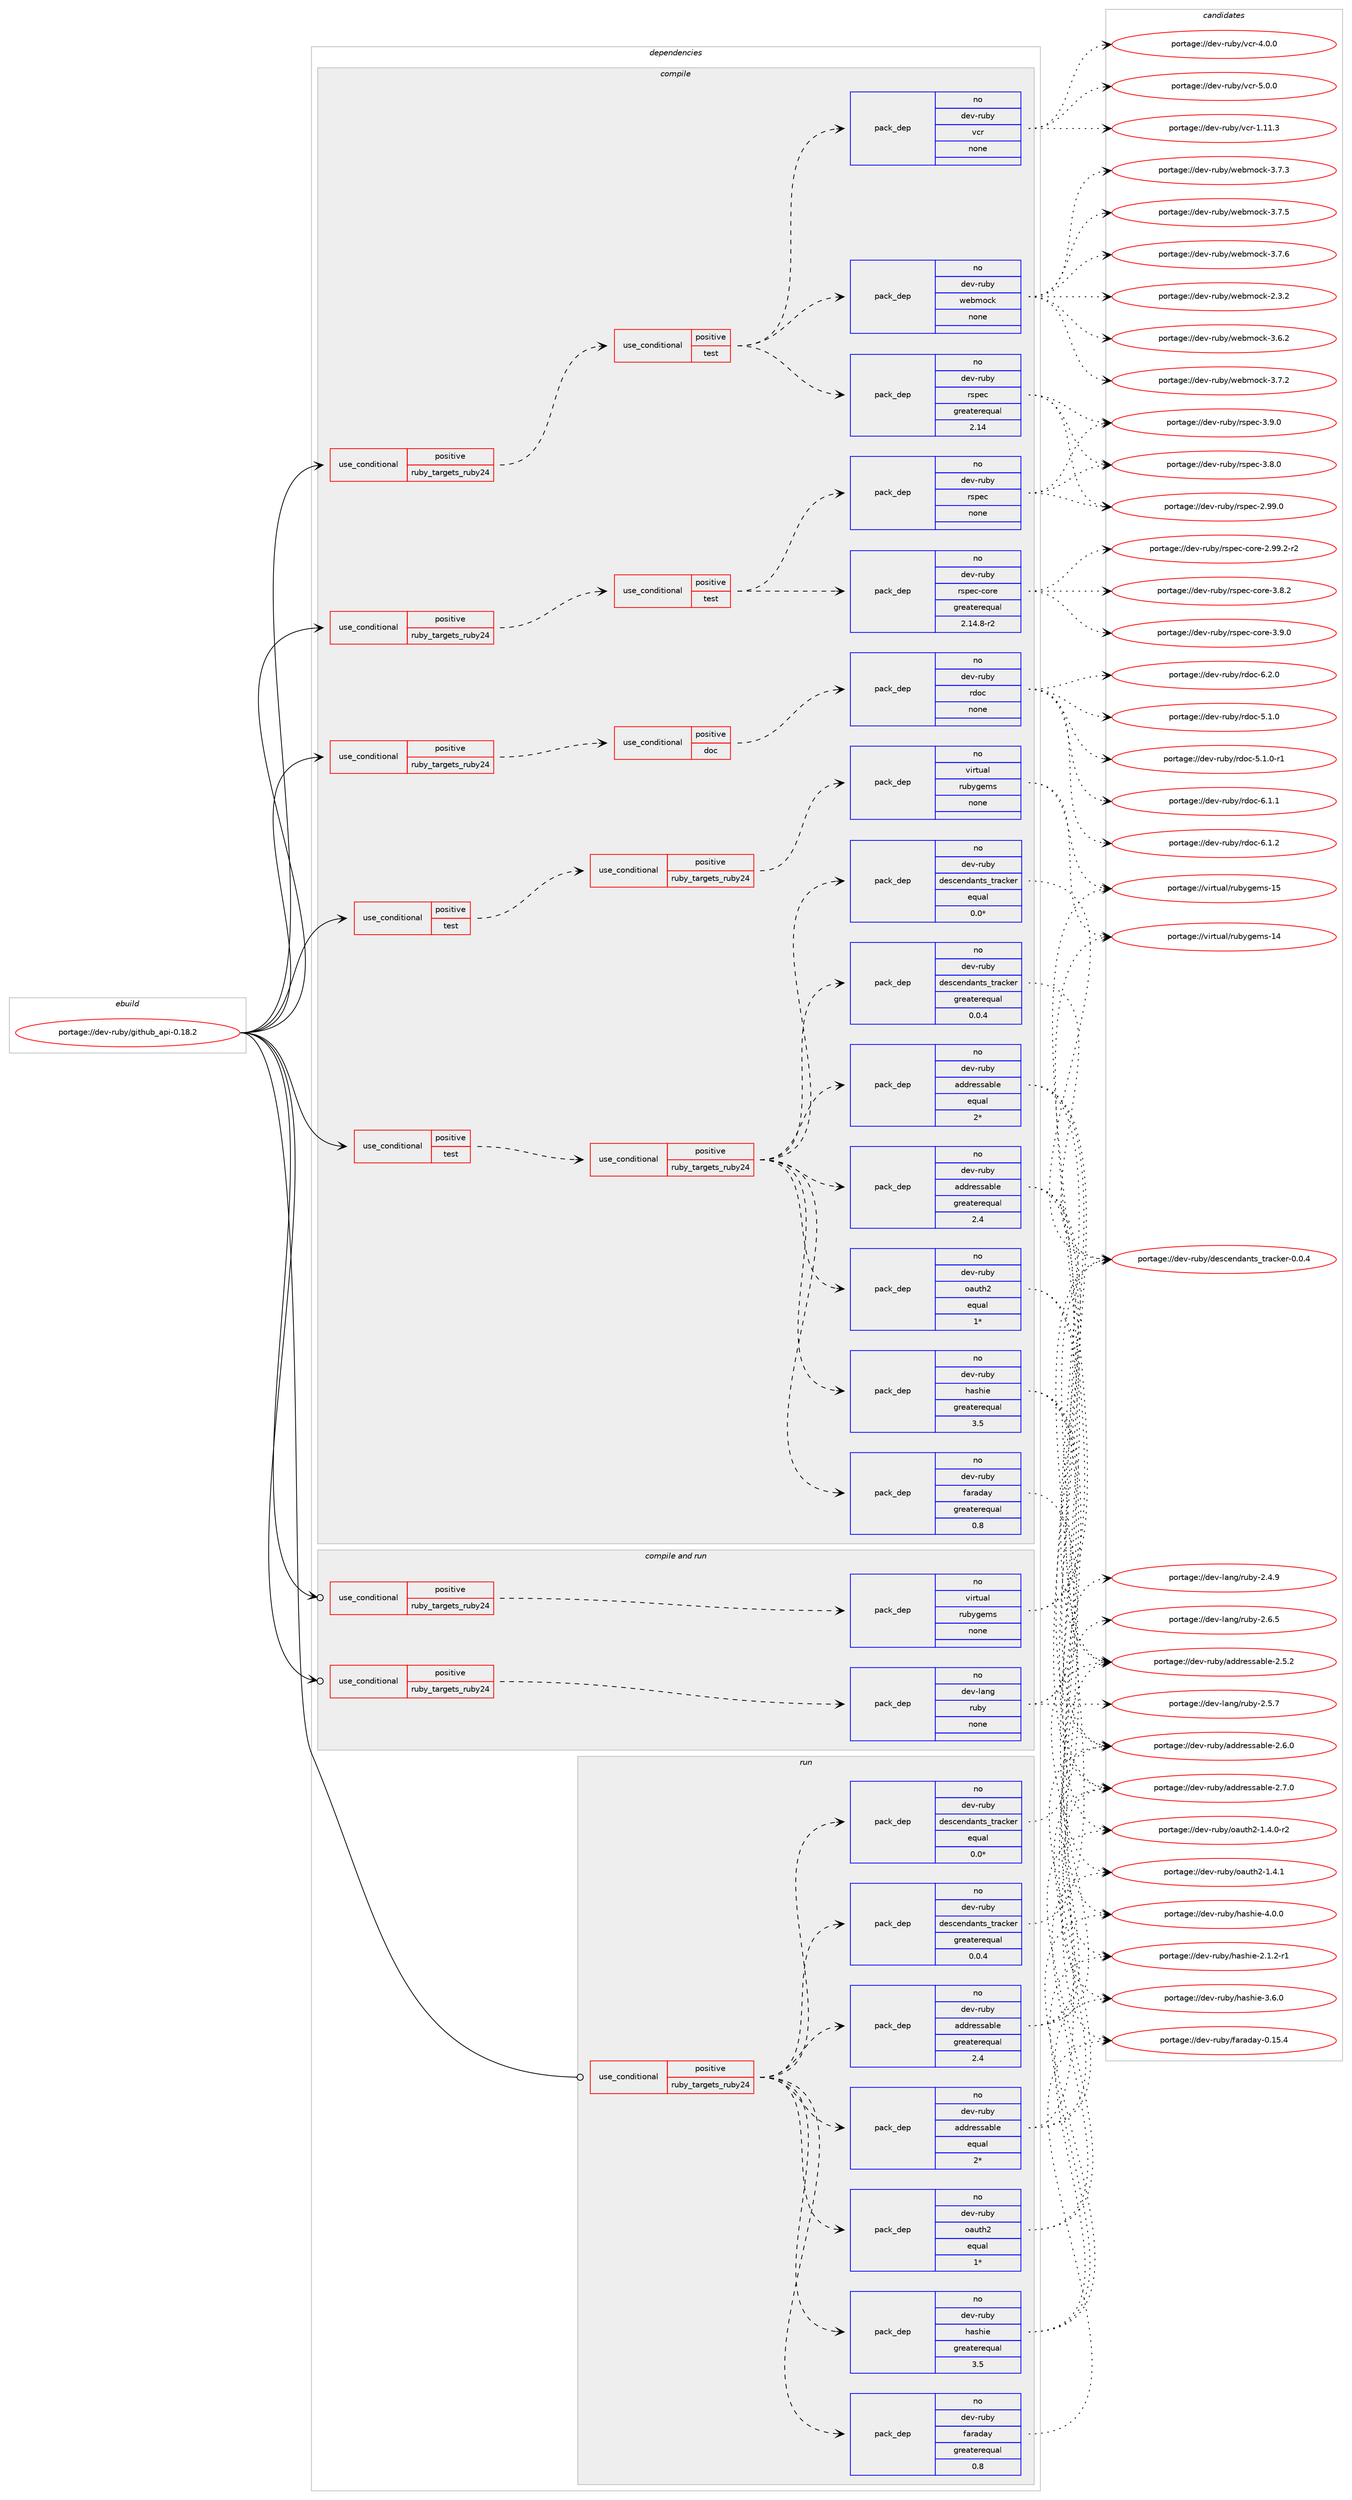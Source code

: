 digraph prolog {

# *************
# Graph options
# *************

newrank=true;
concentrate=true;
compound=true;
graph [rankdir=LR,fontname=Helvetica,fontsize=10,ranksep=1.5];#, ranksep=2.5, nodesep=0.2];
edge  [arrowhead=vee];
node  [fontname=Helvetica,fontsize=10];

# **********
# The ebuild
# **********

subgraph cluster_leftcol {
color=gray;
rank=same;
label=<<i>ebuild</i>>;
id [label="portage://dev-ruby/github_api-0.18.2", color=red, width=4, href="../dev-ruby/github_api-0.18.2.svg"];
}

# ****************
# The dependencies
# ****************

subgraph cluster_midcol {
color=gray;
label=<<i>dependencies</i>>;
subgraph cluster_compile {
fillcolor="#eeeeee";
style=filled;
label=<<i>compile</i>>;
subgraph cond52751 {
dependency222218 [label=<<TABLE BORDER="0" CELLBORDER="1" CELLSPACING="0" CELLPADDING="4"><TR><TD ROWSPAN="3" CELLPADDING="10">use_conditional</TD></TR><TR><TD>positive</TD></TR><TR><TD>ruby_targets_ruby24</TD></TR></TABLE>>, shape=none, color=red];
subgraph cond52752 {
dependency222219 [label=<<TABLE BORDER="0" CELLBORDER="1" CELLSPACING="0" CELLPADDING="4"><TR><TD ROWSPAN="3" CELLPADDING="10">use_conditional</TD></TR><TR><TD>positive</TD></TR><TR><TD>doc</TD></TR></TABLE>>, shape=none, color=red];
subgraph pack165985 {
dependency222220 [label=<<TABLE BORDER="0" CELLBORDER="1" CELLSPACING="0" CELLPADDING="4" WIDTH="220"><TR><TD ROWSPAN="6" CELLPADDING="30">pack_dep</TD></TR><TR><TD WIDTH="110">no</TD></TR><TR><TD>dev-ruby</TD></TR><TR><TD>rdoc</TD></TR><TR><TD>none</TD></TR><TR><TD></TD></TR></TABLE>>, shape=none, color=blue];
}
dependency222219:e -> dependency222220:w [weight=20,style="dashed",arrowhead="vee"];
}
dependency222218:e -> dependency222219:w [weight=20,style="dashed",arrowhead="vee"];
}
id:e -> dependency222218:w [weight=20,style="solid",arrowhead="vee"];
subgraph cond52753 {
dependency222221 [label=<<TABLE BORDER="0" CELLBORDER="1" CELLSPACING="0" CELLPADDING="4"><TR><TD ROWSPAN="3" CELLPADDING="10">use_conditional</TD></TR><TR><TD>positive</TD></TR><TR><TD>ruby_targets_ruby24</TD></TR></TABLE>>, shape=none, color=red];
subgraph cond52754 {
dependency222222 [label=<<TABLE BORDER="0" CELLBORDER="1" CELLSPACING="0" CELLPADDING="4"><TR><TD ROWSPAN="3" CELLPADDING="10">use_conditional</TD></TR><TR><TD>positive</TD></TR><TR><TD>test</TD></TR></TABLE>>, shape=none, color=red];
subgraph pack165986 {
dependency222223 [label=<<TABLE BORDER="0" CELLBORDER="1" CELLSPACING="0" CELLPADDING="4" WIDTH="220"><TR><TD ROWSPAN="6" CELLPADDING="30">pack_dep</TD></TR><TR><TD WIDTH="110">no</TD></TR><TR><TD>dev-ruby</TD></TR><TR><TD>rspec</TD></TR><TR><TD>greaterequal</TD></TR><TR><TD>2.14</TD></TR></TABLE>>, shape=none, color=blue];
}
dependency222222:e -> dependency222223:w [weight=20,style="dashed",arrowhead="vee"];
subgraph pack165987 {
dependency222224 [label=<<TABLE BORDER="0" CELLBORDER="1" CELLSPACING="0" CELLPADDING="4" WIDTH="220"><TR><TD ROWSPAN="6" CELLPADDING="30">pack_dep</TD></TR><TR><TD WIDTH="110">no</TD></TR><TR><TD>dev-ruby</TD></TR><TR><TD>webmock</TD></TR><TR><TD>none</TD></TR><TR><TD></TD></TR></TABLE>>, shape=none, color=blue];
}
dependency222222:e -> dependency222224:w [weight=20,style="dashed",arrowhead="vee"];
subgraph pack165988 {
dependency222225 [label=<<TABLE BORDER="0" CELLBORDER="1" CELLSPACING="0" CELLPADDING="4" WIDTH="220"><TR><TD ROWSPAN="6" CELLPADDING="30">pack_dep</TD></TR><TR><TD WIDTH="110">no</TD></TR><TR><TD>dev-ruby</TD></TR><TR><TD>vcr</TD></TR><TR><TD>none</TD></TR><TR><TD></TD></TR></TABLE>>, shape=none, color=blue];
}
dependency222222:e -> dependency222225:w [weight=20,style="dashed",arrowhead="vee"];
}
dependency222221:e -> dependency222222:w [weight=20,style="dashed",arrowhead="vee"];
}
id:e -> dependency222221:w [weight=20,style="solid",arrowhead="vee"];
subgraph cond52755 {
dependency222226 [label=<<TABLE BORDER="0" CELLBORDER="1" CELLSPACING="0" CELLPADDING="4"><TR><TD ROWSPAN="3" CELLPADDING="10">use_conditional</TD></TR><TR><TD>positive</TD></TR><TR><TD>ruby_targets_ruby24</TD></TR></TABLE>>, shape=none, color=red];
subgraph cond52756 {
dependency222227 [label=<<TABLE BORDER="0" CELLBORDER="1" CELLSPACING="0" CELLPADDING="4"><TR><TD ROWSPAN="3" CELLPADDING="10">use_conditional</TD></TR><TR><TD>positive</TD></TR><TR><TD>test</TD></TR></TABLE>>, shape=none, color=red];
subgraph pack165989 {
dependency222228 [label=<<TABLE BORDER="0" CELLBORDER="1" CELLSPACING="0" CELLPADDING="4" WIDTH="220"><TR><TD ROWSPAN="6" CELLPADDING="30">pack_dep</TD></TR><TR><TD WIDTH="110">no</TD></TR><TR><TD>dev-ruby</TD></TR><TR><TD>rspec</TD></TR><TR><TD>none</TD></TR><TR><TD></TD></TR></TABLE>>, shape=none, color=blue];
}
dependency222227:e -> dependency222228:w [weight=20,style="dashed",arrowhead="vee"];
subgraph pack165990 {
dependency222229 [label=<<TABLE BORDER="0" CELLBORDER="1" CELLSPACING="0" CELLPADDING="4" WIDTH="220"><TR><TD ROWSPAN="6" CELLPADDING="30">pack_dep</TD></TR><TR><TD WIDTH="110">no</TD></TR><TR><TD>dev-ruby</TD></TR><TR><TD>rspec-core</TD></TR><TR><TD>greaterequal</TD></TR><TR><TD>2.14.8-r2</TD></TR></TABLE>>, shape=none, color=blue];
}
dependency222227:e -> dependency222229:w [weight=20,style="dashed",arrowhead="vee"];
}
dependency222226:e -> dependency222227:w [weight=20,style="dashed",arrowhead="vee"];
}
id:e -> dependency222226:w [weight=20,style="solid",arrowhead="vee"];
subgraph cond52757 {
dependency222230 [label=<<TABLE BORDER="0" CELLBORDER="1" CELLSPACING="0" CELLPADDING="4"><TR><TD ROWSPAN="3" CELLPADDING="10">use_conditional</TD></TR><TR><TD>positive</TD></TR><TR><TD>test</TD></TR></TABLE>>, shape=none, color=red];
subgraph cond52758 {
dependency222231 [label=<<TABLE BORDER="0" CELLBORDER="1" CELLSPACING="0" CELLPADDING="4"><TR><TD ROWSPAN="3" CELLPADDING="10">use_conditional</TD></TR><TR><TD>positive</TD></TR><TR><TD>ruby_targets_ruby24</TD></TR></TABLE>>, shape=none, color=red];
subgraph pack165991 {
dependency222232 [label=<<TABLE BORDER="0" CELLBORDER="1" CELLSPACING="0" CELLPADDING="4" WIDTH="220"><TR><TD ROWSPAN="6" CELLPADDING="30">pack_dep</TD></TR><TR><TD WIDTH="110">no</TD></TR><TR><TD>dev-ruby</TD></TR><TR><TD>addressable</TD></TR><TR><TD>greaterequal</TD></TR><TR><TD>2.4</TD></TR></TABLE>>, shape=none, color=blue];
}
dependency222231:e -> dependency222232:w [weight=20,style="dashed",arrowhead="vee"];
subgraph pack165992 {
dependency222233 [label=<<TABLE BORDER="0" CELLBORDER="1" CELLSPACING="0" CELLPADDING="4" WIDTH="220"><TR><TD ROWSPAN="6" CELLPADDING="30">pack_dep</TD></TR><TR><TD WIDTH="110">no</TD></TR><TR><TD>dev-ruby</TD></TR><TR><TD>addressable</TD></TR><TR><TD>equal</TD></TR><TR><TD>2*</TD></TR></TABLE>>, shape=none, color=blue];
}
dependency222231:e -> dependency222233:w [weight=20,style="dashed",arrowhead="vee"];
subgraph pack165993 {
dependency222234 [label=<<TABLE BORDER="0" CELLBORDER="1" CELLSPACING="0" CELLPADDING="4" WIDTH="220"><TR><TD ROWSPAN="6" CELLPADDING="30">pack_dep</TD></TR><TR><TD WIDTH="110">no</TD></TR><TR><TD>dev-ruby</TD></TR><TR><TD>descendants_tracker</TD></TR><TR><TD>greaterequal</TD></TR><TR><TD>0.0.4</TD></TR></TABLE>>, shape=none, color=blue];
}
dependency222231:e -> dependency222234:w [weight=20,style="dashed",arrowhead="vee"];
subgraph pack165994 {
dependency222235 [label=<<TABLE BORDER="0" CELLBORDER="1" CELLSPACING="0" CELLPADDING="4" WIDTH="220"><TR><TD ROWSPAN="6" CELLPADDING="30">pack_dep</TD></TR><TR><TD WIDTH="110">no</TD></TR><TR><TD>dev-ruby</TD></TR><TR><TD>descendants_tracker</TD></TR><TR><TD>equal</TD></TR><TR><TD>0.0*</TD></TR></TABLE>>, shape=none, color=blue];
}
dependency222231:e -> dependency222235:w [weight=20,style="dashed",arrowhead="vee"];
subgraph pack165995 {
dependency222236 [label=<<TABLE BORDER="0" CELLBORDER="1" CELLSPACING="0" CELLPADDING="4" WIDTH="220"><TR><TD ROWSPAN="6" CELLPADDING="30">pack_dep</TD></TR><TR><TD WIDTH="110">no</TD></TR><TR><TD>dev-ruby</TD></TR><TR><TD>faraday</TD></TR><TR><TD>greaterequal</TD></TR><TR><TD>0.8</TD></TR></TABLE>>, shape=none, color=blue];
}
dependency222231:e -> dependency222236:w [weight=20,style="dashed",arrowhead="vee"];
subgraph pack165996 {
dependency222237 [label=<<TABLE BORDER="0" CELLBORDER="1" CELLSPACING="0" CELLPADDING="4" WIDTH="220"><TR><TD ROWSPAN="6" CELLPADDING="30">pack_dep</TD></TR><TR><TD WIDTH="110">no</TD></TR><TR><TD>dev-ruby</TD></TR><TR><TD>hashie</TD></TR><TR><TD>greaterequal</TD></TR><TR><TD>3.5</TD></TR></TABLE>>, shape=none, color=blue];
}
dependency222231:e -> dependency222237:w [weight=20,style="dashed",arrowhead="vee"];
subgraph pack165997 {
dependency222238 [label=<<TABLE BORDER="0" CELLBORDER="1" CELLSPACING="0" CELLPADDING="4" WIDTH="220"><TR><TD ROWSPAN="6" CELLPADDING="30">pack_dep</TD></TR><TR><TD WIDTH="110">no</TD></TR><TR><TD>dev-ruby</TD></TR><TR><TD>oauth2</TD></TR><TR><TD>equal</TD></TR><TR><TD>1*</TD></TR></TABLE>>, shape=none, color=blue];
}
dependency222231:e -> dependency222238:w [weight=20,style="dashed",arrowhead="vee"];
}
dependency222230:e -> dependency222231:w [weight=20,style="dashed",arrowhead="vee"];
}
id:e -> dependency222230:w [weight=20,style="solid",arrowhead="vee"];
subgraph cond52759 {
dependency222239 [label=<<TABLE BORDER="0" CELLBORDER="1" CELLSPACING="0" CELLPADDING="4"><TR><TD ROWSPAN="3" CELLPADDING="10">use_conditional</TD></TR><TR><TD>positive</TD></TR><TR><TD>test</TD></TR></TABLE>>, shape=none, color=red];
subgraph cond52760 {
dependency222240 [label=<<TABLE BORDER="0" CELLBORDER="1" CELLSPACING="0" CELLPADDING="4"><TR><TD ROWSPAN="3" CELLPADDING="10">use_conditional</TD></TR><TR><TD>positive</TD></TR><TR><TD>ruby_targets_ruby24</TD></TR></TABLE>>, shape=none, color=red];
subgraph pack165998 {
dependency222241 [label=<<TABLE BORDER="0" CELLBORDER="1" CELLSPACING="0" CELLPADDING="4" WIDTH="220"><TR><TD ROWSPAN="6" CELLPADDING="30">pack_dep</TD></TR><TR><TD WIDTH="110">no</TD></TR><TR><TD>virtual</TD></TR><TR><TD>rubygems</TD></TR><TR><TD>none</TD></TR><TR><TD></TD></TR></TABLE>>, shape=none, color=blue];
}
dependency222240:e -> dependency222241:w [weight=20,style="dashed",arrowhead="vee"];
}
dependency222239:e -> dependency222240:w [weight=20,style="dashed",arrowhead="vee"];
}
id:e -> dependency222239:w [weight=20,style="solid",arrowhead="vee"];
}
subgraph cluster_compileandrun {
fillcolor="#eeeeee";
style=filled;
label=<<i>compile and run</i>>;
subgraph cond52761 {
dependency222242 [label=<<TABLE BORDER="0" CELLBORDER="1" CELLSPACING="0" CELLPADDING="4"><TR><TD ROWSPAN="3" CELLPADDING="10">use_conditional</TD></TR><TR><TD>positive</TD></TR><TR><TD>ruby_targets_ruby24</TD></TR></TABLE>>, shape=none, color=red];
subgraph pack165999 {
dependency222243 [label=<<TABLE BORDER="0" CELLBORDER="1" CELLSPACING="0" CELLPADDING="4" WIDTH="220"><TR><TD ROWSPAN="6" CELLPADDING="30">pack_dep</TD></TR><TR><TD WIDTH="110">no</TD></TR><TR><TD>dev-lang</TD></TR><TR><TD>ruby</TD></TR><TR><TD>none</TD></TR><TR><TD></TD></TR></TABLE>>, shape=none, color=blue];
}
dependency222242:e -> dependency222243:w [weight=20,style="dashed",arrowhead="vee"];
}
id:e -> dependency222242:w [weight=20,style="solid",arrowhead="odotvee"];
subgraph cond52762 {
dependency222244 [label=<<TABLE BORDER="0" CELLBORDER="1" CELLSPACING="0" CELLPADDING="4"><TR><TD ROWSPAN="3" CELLPADDING="10">use_conditional</TD></TR><TR><TD>positive</TD></TR><TR><TD>ruby_targets_ruby24</TD></TR></TABLE>>, shape=none, color=red];
subgraph pack166000 {
dependency222245 [label=<<TABLE BORDER="0" CELLBORDER="1" CELLSPACING="0" CELLPADDING="4" WIDTH="220"><TR><TD ROWSPAN="6" CELLPADDING="30">pack_dep</TD></TR><TR><TD WIDTH="110">no</TD></TR><TR><TD>virtual</TD></TR><TR><TD>rubygems</TD></TR><TR><TD>none</TD></TR><TR><TD></TD></TR></TABLE>>, shape=none, color=blue];
}
dependency222244:e -> dependency222245:w [weight=20,style="dashed",arrowhead="vee"];
}
id:e -> dependency222244:w [weight=20,style="solid",arrowhead="odotvee"];
}
subgraph cluster_run {
fillcolor="#eeeeee";
style=filled;
label=<<i>run</i>>;
subgraph cond52763 {
dependency222246 [label=<<TABLE BORDER="0" CELLBORDER="1" CELLSPACING="0" CELLPADDING="4"><TR><TD ROWSPAN="3" CELLPADDING="10">use_conditional</TD></TR><TR><TD>positive</TD></TR><TR><TD>ruby_targets_ruby24</TD></TR></TABLE>>, shape=none, color=red];
subgraph pack166001 {
dependency222247 [label=<<TABLE BORDER="0" CELLBORDER="1" CELLSPACING="0" CELLPADDING="4" WIDTH="220"><TR><TD ROWSPAN="6" CELLPADDING="30">pack_dep</TD></TR><TR><TD WIDTH="110">no</TD></TR><TR><TD>dev-ruby</TD></TR><TR><TD>addressable</TD></TR><TR><TD>greaterequal</TD></TR><TR><TD>2.4</TD></TR></TABLE>>, shape=none, color=blue];
}
dependency222246:e -> dependency222247:w [weight=20,style="dashed",arrowhead="vee"];
subgraph pack166002 {
dependency222248 [label=<<TABLE BORDER="0" CELLBORDER="1" CELLSPACING="0" CELLPADDING="4" WIDTH="220"><TR><TD ROWSPAN="6" CELLPADDING="30">pack_dep</TD></TR><TR><TD WIDTH="110">no</TD></TR><TR><TD>dev-ruby</TD></TR><TR><TD>addressable</TD></TR><TR><TD>equal</TD></TR><TR><TD>2*</TD></TR></TABLE>>, shape=none, color=blue];
}
dependency222246:e -> dependency222248:w [weight=20,style="dashed",arrowhead="vee"];
subgraph pack166003 {
dependency222249 [label=<<TABLE BORDER="0" CELLBORDER="1" CELLSPACING="0" CELLPADDING="4" WIDTH="220"><TR><TD ROWSPAN="6" CELLPADDING="30">pack_dep</TD></TR><TR><TD WIDTH="110">no</TD></TR><TR><TD>dev-ruby</TD></TR><TR><TD>descendants_tracker</TD></TR><TR><TD>greaterequal</TD></TR><TR><TD>0.0.4</TD></TR></TABLE>>, shape=none, color=blue];
}
dependency222246:e -> dependency222249:w [weight=20,style="dashed",arrowhead="vee"];
subgraph pack166004 {
dependency222250 [label=<<TABLE BORDER="0" CELLBORDER="1" CELLSPACING="0" CELLPADDING="4" WIDTH="220"><TR><TD ROWSPAN="6" CELLPADDING="30">pack_dep</TD></TR><TR><TD WIDTH="110">no</TD></TR><TR><TD>dev-ruby</TD></TR><TR><TD>descendants_tracker</TD></TR><TR><TD>equal</TD></TR><TR><TD>0.0*</TD></TR></TABLE>>, shape=none, color=blue];
}
dependency222246:e -> dependency222250:w [weight=20,style="dashed",arrowhead="vee"];
subgraph pack166005 {
dependency222251 [label=<<TABLE BORDER="0" CELLBORDER="1" CELLSPACING="0" CELLPADDING="4" WIDTH="220"><TR><TD ROWSPAN="6" CELLPADDING="30">pack_dep</TD></TR><TR><TD WIDTH="110">no</TD></TR><TR><TD>dev-ruby</TD></TR><TR><TD>faraday</TD></TR><TR><TD>greaterequal</TD></TR><TR><TD>0.8</TD></TR></TABLE>>, shape=none, color=blue];
}
dependency222246:e -> dependency222251:w [weight=20,style="dashed",arrowhead="vee"];
subgraph pack166006 {
dependency222252 [label=<<TABLE BORDER="0" CELLBORDER="1" CELLSPACING="0" CELLPADDING="4" WIDTH="220"><TR><TD ROWSPAN="6" CELLPADDING="30">pack_dep</TD></TR><TR><TD WIDTH="110">no</TD></TR><TR><TD>dev-ruby</TD></TR><TR><TD>hashie</TD></TR><TR><TD>greaterequal</TD></TR><TR><TD>3.5</TD></TR></TABLE>>, shape=none, color=blue];
}
dependency222246:e -> dependency222252:w [weight=20,style="dashed",arrowhead="vee"];
subgraph pack166007 {
dependency222253 [label=<<TABLE BORDER="0" CELLBORDER="1" CELLSPACING="0" CELLPADDING="4" WIDTH="220"><TR><TD ROWSPAN="6" CELLPADDING="30">pack_dep</TD></TR><TR><TD WIDTH="110">no</TD></TR><TR><TD>dev-ruby</TD></TR><TR><TD>oauth2</TD></TR><TR><TD>equal</TD></TR><TR><TD>1*</TD></TR></TABLE>>, shape=none, color=blue];
}
dependency222246:e -> dependency222253:w [weight=20,style="dashed",arrowhead="vee"];
}
id:e -> dependency222246:w [weight=20,style="solid",arrowhead="odot"];
}
}

# **************
# The candidates
# **************

subgraph cluster_choices {
rank=same;
color=gray;
label=<<i>candidates</i>>;

subgraph choice165985 {
color=black;
nodesep=1;
choiceportage10010111845114117981214711410011199455346494648 [label="portage://dev-ruby/rdoc-5.1.0", color=red, width=4,href="../dev-ruby/rdoc-5.1.0.svg"];
choiceportage100101118451141179812147114100111994553464946484511449 [label="portage://dev-ruby/rdoc-5.1.0-r1", color=red, width=4,href="../dev-ruby/rdoc-5.1.0-r1.svg"];
choiceportage10010111845114117981214711410011199455446494649 [label="portage://dev-ruby/rdoc-6.1.1", color=red, width=4,href="../dev-ruby/rdoc-6.1.1.svg"];
choiceportage10010111845114117981214711410011199455446494650 [label="portage://dev-ruby/rdoc-6.1.2", color=red, width=4,href="../dev-ruby/rdoc-6.1.2.svg"];
choiceportage10010111845114117981214711410011199455446504648 [label="portage://dev-ruby/rdoc-6.2.0", color=red, width=4,href="../dev-ruby/rdoc-6.2.0.svg"];
dependency222220:e -> choiceportage10010111845114117981214711410011199455346494648:w [style=dotted,weight="100"];
dependency222220:e -> choiceportage100101118451141179812147114100111994553464946484511449:w [style=dotted,weight="100"];
dependency222220:e -> choiceportage10010111845114117981214711410011199455446494649:w [style=dotted,weight="100"];
dependency222220:e -> choiceportage10010111845114117981214711410011199455446494650:w [style=dotted,weight="100"];
dependency222220:e -> choiceportage10010111845114117981214711410011199455446504648:w [style=dotted,weight="100"];
}
subgraph choice165986 {
color=black;
nodesep=1;
choiceportage1001011184511411798121471141151121019945504657574648 [label="portage://dev-ruby/rspec-2.99.0", color=red, width=4,href="../dev-ruby/rspec-2.99.0.svg"];
choiceportage10010111845114117981214711411511210199455146564648 [label="portage://dev-ruby/rspec-3.8.0", color=red, width=4,href="../dev-ruby/rspec-3.8.0.svg"];
choiceportage10010111845114117981214711411511210199455146574648 [label="portage://dev-ruby/rspec-3.9.0", color=red, width=4,href="../dev-ruby/rspec-3.9.0.svg"];
dependency222223:e -> choiceportage1001011184511411798121471141151121019945504657574648:w [style=dotted,weight="100"];
dependency222223:e -> choiceportage10010111845114117981214711411511210199455146564648:w [style=dotted,weight="100"];
dependency222223:e -> choiceportage10010111845114117981214711411511210199455146574648:w [style=dotted,weight="100"];
}
subgraph choice165987 {
color=black;
nodesep=1;
choiceportage1001011184511411798121471191019810911199107455046514650 [label="portage://dev-ruby/webmock-2.3.2", color=red, width=4,href="../dev-ruby/webmock-2.3.2.svg"];
choiceportage1001011184511411798121471191019810911199107455146544650 [label="portage://dev-ruby/webmock-3.6.2", color=red, width=4,href="../dev-ruby/webmock-3.6.2.svg"];
choiceportage1001011184511411798121471191019810911199107455146554650 [label="portage://dev-ruby/webmock-3.7.2", color=red, width=4,href="../dev-ruby/webmock-3.7.2.svg"];
choiceportage1001011184511411798121471191019810911199107455146554651 [label="portage://dev-ruby/webmock-3.7.3", color=red, width=4,href="../dev-ruby/webmock-3.7.3.svg"];
choiceportage1001011184511411798121471191019810911199107455146554653 [label="portage://dev-ruby/webmock-3.7.5", color=red, width=4,href="../dev-ruby/webmock-3.7.5.svg"];
choiceportage1001011184511411798121471191019810911199107455146554654 [label="portage://dev-ruby/webmock-3.7.6", color=red, width=4,href="../dev-ruby/webmock-3.7.6.svg"];
dependency222224:e -> choiceportage1001011184511411798121471191019810911199107455046514650:w [style=dotted,weight="100"];
dependency222224:e -> choiceportage1001011184511411798121471191019810911199107455146544650:w [style=dotted,weight="100"];
dependency222224:e -> choiceportage1001011184511411798121471191019810911199107455146554650:w [style=dotted,weight="100"];
dependency222224:e -> choiceportage1001011184511411798121471191019810911199107455146554651:w [style=dotted,weight="100"];
dependency222224:e -> choiceportage1001011184511411798121471191019810911199107455146554653:w [style=dotted,weight="100"];
dependency222224:e -> choiceportage1001011184511411798121471191019810911199107455146554654:w [style=dotted,weight="100"];
}
subgraph choice165988 {
color=black;
nodesep=1;
choiceportage1001011184511411798121471189911445494649494651 [label="portage://dev-ruby/vcr-1.11.3", color=red, width=4,href="../dev-ruby/vcr-1.11.3.svg"];
choiceportage10010111845114117981214711899114455246484648 [label="portage://dev-ruby/vcr-4.0.0", color=red, width=4,href="../dev-ruby/vcr-4.0.0.svg"];
choiceportage10010111845114117981214711899114455346484648 [label="portage://dev-ruby/vcr-5.0.0", color=red, width=4,href="../dev-ruby/vcr-5.0.0.svg"];
dependency222225:e -> choiceportage1001011184511411798121471189911445494649494651:w [style=dotted,weight="100"];
dependency222225:e -> choiceportage10010111845114117981214711899114455246484648:w [style=dotted,weight="100"];
dependency222225:e -> choiceportage10010111845114117981214711899114455346484648:w [style=dotted,weight="100"];
}
subgraph choice165989 {
color=black;
nodesep=1;
choiceportage1001011184511411798121471141151121019945504657574648 [label="portage://dev-ruby/rspec-2.99.0", color=red, width=4,href="../dev-ruby/rspec-2.99.0.svg"];
choiceportage10010111845114117981214711411511210199455146564648 [label="portage://dev-ruby/rspec-3.8.0", color=red, width=4,href="../dev-ruby/rspec-3.8.0.svg"];
choiceportage10010111845114117981214711411511210199455146574648 [label="portage://dev-ruby/rspec-3.9.0", color=red, width=4,href="../dev-ruby/rspec-3.9.0.svg"];
dependency222228:e -> choiceportage1001011184511411798121471141151121019945504657574648:w [style=dotted,weight="100"];
dependency222228:e -> choiceportage10010111845114117981214711411511210199455146564648:w [style=dotted,weight="100"];
dependency222228:e -> choiceportage10010111845114117981214711411511210199455146574648:w [style=dotted,weight="100"];
}
subgraph choice165990 {
color=black;
nodesep=1;
choiceportage100101118451141179812147114115112101994599111114101455046575746504511450 [label="portage://dev-ruby/rspec-core-2.99.2-r2", color=red, width=4,href="../dev-ruby/rspec-core-2.99.2-r2.svg"];
choiceportage100101118451141179812147114115112101994599111114101455146564650 [label="portage://dev-ruby/rspec-core-3.8.2", color=red, width=4,href="../dev-ruby/rspec-core-3.8.2.svg"];
choiceportage100101118451141179812147114115112101994599111114101455146574648 [label="portage://dev-ruby/rspec-core-3.9.0", color=red, width=4,href="../dev-ruby/rspec-core-3.9.0.svg"];
dependency222229:e -> choiceportage100101118451141179812147114115112101994599111114101455046575746504511450:w [style=dotted,weight="100"];
dependency222229:e -> choiceportage100101118451141179812147114115112101994599111114101455146564650:w [style=dotted,weight="100"];
dependency222229:e -> choiceportage100101118451141179812147114115112101994599111114101455146574648:w [style=dotted,weight="100"];
}
subgraph choice165991 {
color=black;
nodesep=1;
choiceportage100101118451141179812147971001001141011151159798108101455046534650 [label="portage://dev-ruby/addressable-2.5.2", color=red, width=4,href="../dev-ruby/addressable-2.5.2.svg"];
choiceportage100101118451141179812147971001001141011151159798108101455046544648 [label="portage://dev-ruby/addressable-2.6.0", color=red, width=4,href="../dev-ruby/addressable-2.6.0.svg"];
choiceportage100101118451141179812147971001001141011151159798108101455046554648 [label="portage://dev-ruby/addressable-2.7.0", color=red, width=4,href="../dev-ruby/addressable-2.7.0.svg"];
dependency222232:e -> choiceportage100101118451141179812147971001001141011151159798108101455046534650:w [style=dotted,weight="100"];
dependency222232:e -> choiceportage100101118451141179812147971001001141011151159798108101455046544648:w [style=dotted,weight="100"];
dependency222232:e -> choiceportage100101118451141179812147971001001141011151159798108101455046554648:w [style=dotted,weight="100"];
}
subgraph choice165992 {
color=black;
nodesep=1;
choiceportage100101118451141179812147971001001141011151159798108101455046534650 [label="portage://dev-ruby/addressable-2.5.2", color=red, width=4,href="../dev-ruby/addressable-2.5.2.svg"];
choiceportage100101118451141179812147971001001141011151159798108101455046544648 [label="portage://dev-ruby/addressable-2.6.0", color=red, width=4,href="../dev-ruby/addressable-2.6.0.svg"];
choiceportage100101118451141179812147971001001141011151159798108101455046554648 [label="portage://dev-ruby/addressable-2.7.0", color=red, width=4,href="../dev-ruby/addressable-2.7.0.svg"];
dependency222233:e -> choiceportage100101118451141179812147971001001141011151159798108101455046534650:w [style=dotted,weight="100"];
dependency222233:e -> choiceportage100101118451141179812147971001001141011151159798108101455046544648:w [style=dotted,weight="100"];
dependency222233:e -> choiceportage100101118451141179812147971001001141011151159798108101455046554648:w [style=dotted,weight="100"];
}
subgraph choice165993 {
color=black;
nodesep=1;
choiceportage1001011184511411798121471001011159910111010097110116115951161149799107101114454846484652 [label="portage://dev-ruby/descendants_tracker-0.0.4", color=red, width=4,href="../dev-ruby/descendants_tracker-0.0.4.svg"];
dependency222234:e -> choiceportage1001011184511411798121471001011159910111010097110116115951161149799107101114454846484652:w [style=dotted,weight="100"];
}
subgraph choice165994 {
color=black;
nodesep=1;
choiceportage1001011184511411798121471001011159910111010097110116115951161149799107101114454846484652 [label="portage://dev-ruby/descendants_tracker-0.0.4", color=red, width=4,href="../dev-ruby/descendants_tracker-0.0.4.svg"];
dependency222235:e -> choiceportage1001011184511411798121471001011159910111010097110116115951161149799107101114454846484652:w [style=dotted,weight="100"];
}
subgraph choice165995 {
color=black;
nodesep=1;
choiceportage10010111845114117981214710297114971009712145484649534652 [label="portage://dev-ruby/faraday-0.15.4", color=red, width=4,href="../dev-ruby/faraday-0.15.4.svg"];
dependency222236:e -> choiceportage10010111845114117981214710297114971009712145484649534652:w [style=dotted,weight="100"];
}
subgraph choice165996 {
color=black;
nodesep=1;
choiceportage100101118451141179812147104971151041051014550464946504511449 [label="portage://dev-ruby/hashie-2.1.2-r1", color=red, width=4,href="../dev-ruby/hashie-2.1.2-r1.svg"];
choiceportage10010111845114117981214710497115104105101455146544648 [label="portage://dev-ruby/hashie-3.6.0", color=red, width=4,href="../dev-ruby/hashie-3.6.0.svg"];
choiceportage10010111845114117981214710497115104105101455246484648 [label="portage://dev-ruby/hashie-4.0.0", color=red, width=4,href="../dev-ruby/hashie-4.0.0.svg"];
dependency222237:e -> choiceportage100101118451141179812147104971151041051014550464946504511449:w [style=dotted,weight="100"];
dependency222237:e -> choiceportage10010111845114117981214710497115104105101455146544648:w [style=dotted,weight="100"];
dependency222237:e -> choiceportage10010111845114117981214710497115104105101455246484648:w [style=dotted,weight="100"];
}
subgraph choice165997 {
color=black;
nodesep=1;
choiceportage10010111845114117981214711197117116104504549465246484511450 [label="portage://dev-ruby/oauth2-1.4.0-r2", color=red, width=4,href="../dev-ruby/oauth2-1.4.0-r2.svg"];
choiceportage1001011184511411798121471119711711610450454946524649 [label="portage://dev-ruby/oauth2-1.4.1", color=red, width=4,href="../dev-ruby/oauth2-1.4.1.svg"];
dependency222238:e -> choiceportage10010111845114117981214711197117116104504549465246484511450:w [style=dotted,weight="100"];
dependency222238:e -> choiceportage1001011184511411798121471119711711610450454946524649:w [style=dotted,weight="100"];
}
subgraph choice165998 {
color=black;
nodesep=1;
choiceportage118105114116117971084711411798121103101109115454952 [label="portage://virtual/rubygems-14", color=red, width=4,href="../virtual/rubygems-14.svg"];
choiceportage118105114116117971084711411798121103101109115454953 [label="portage://virtual/rubygems-15", color=red, width=4,href="../virtual/rubygems-15.svg"];
dependency222241:e -> choiceportage118105114116117971084711411798121103101109115454952:w [style=dotted,weight="100"];
dependency222241:e -> choiceportage118105114116117971084711411798121103101109115454953:w [style=dotted,weight="100"];
}
subgraph choice165999 {
color=black;
nodesep=1;
choiceportage10010111845108971101034711411798121455046524657 [label="portage://dev-lang/ruby-2.4.9", color=red, width=4,href="../dev-lang/ruby-2.4.9.svg"];
choiceportage10010111845108971101034711411798121455046534655 [label="portage://dev-lang/ruby-2.5.7", color=red, width=4,href="../dev-lang/ruby-2.5.7.svg"];
choiceportage10010111845108971101034711411798121455046544653 [label="portage://dev-lang/ruby-2.6.5", color=red, width=4,href="../dev-lang/ruby-2.6.5.svg"];
dependency222243:e -> choiceportage10010111845108971101034711411798121455046524657:w [style=dotted,weight="100"];
dependency222243:e -> choiceportage10010111845108971101034711411798121455046534655:w [style=dotted,weight="100"];
dependency222243:e -> choiceportage10010111845108971101034711411798121455046544653:w [style=dotted,weight="100"];
}
subgraph choice166000 {
color=black;
nodesep=1;
choiceportage118105114116117971084711411798121103101109115454952 [label="portage://virtual/rubygems-14", color=red, width=4,href="../virtual/rubygems-14.svg"];
choiceportage118105114116117971084711411798121103101109115454953 [label="portage://virtual/rubygems-15", color=red, width=4,href="../virtual/rubygems-15.svg"];
dependency222245:e -> choiceportage118105114116117971084711411798121103101109115454952:w [style=dotted,weight="100"];
dependency222245:e -> choiceportage118105114116117971084711411798121103101109115454953:w [style=dotted,weight="100"];
}
subgraph choice166001 {
color=black;
nodesep=1;
choiceportage100101118451141179812147971001001141011151159798108101455046534650 [label="portage://dev-ruby/addressable-2.5.2", color=red, width=4,href="../dev-ruby/addressable-2.5.2.svg"];
choiceportage100101118451141179812147971001001141011151159798108101455046544648 [label="portage://dev-ruby/addressable-2.6.0", color=red, width=4,href="../dev-ruby/addressable-2.6.0.svg"];
choiceportage100101118451141179812147971001001141011151159798108101455046554648 [label="portage://dev-ruby/addressable-2.7.0", color=red, width=4,href="../dev-ruby/addressable-2.7.0.svg"];
dependency222247:e -> choiceportage100101118451141179812147971001001141011151159798108101455046534650:w [style=dotted,weight="100"];
dependency222247:e -> choiceportage100101118451141179812147971001001141011151159798108101455046544648:w [style=dotted,weight="100"];
dependency222247:e -> choiceportage100101118451141179812147971001001141011151159798108101455046554648:w [style=dotted,weight="100"];
}
subgraph choice166002 {
color=black;
nodesep=1;
choiceportage100101118451141179812147971001001141011151159798108101455046534650 [label="portage://dev-ruby/addressable-2.5.2", color=red, width=4,href="../dev-ruby/addressable-2.5.2.svg"];
choiceportage100101118451141179812147971001001141011151159798108101455046544648 [label="portage://dev-ruby/addressable-2.6.0", color=red, width=4,href="../dev-ruby/addressable-2.6.0.svg"];
choiceportage100101118451141179812147971001001141011151159798108101455046554648 [label="portage://dev-ruby/addressable-2.7.0", color=red, width=4,href="../dev-ruby/addressable-2.7.0.svg"];
dependency222248:e -> choiceportage100101118451141179812147971001001141011151159798108101455046534650:w [style=dotted,weight="100"];
dependency222248:e -> choiceportage100101118451141179812147971001001141011151159798108101455046544648:w [style=dotted,weight="100"];
dependency222248:e -> choiceportage100101118451141179812147971001001141011151159798108101455046554648:w [style=dotted,weight="100"];
}
subgraph choice166003 {
color=black;
nodesep=1;
choiceportage1001011184511411798121471001011159910111010097110116115951161149799107101114454846484652 [label="portage://dev-ruby/descendants_tracker-0.0.4", color=red, width=4,href="../dev-ruby/descendants_tracker-0.0.4.svg"];
dependency222249:e -> choiceportage1001011184511411798121471001011159910111010097110116115951161149799107101114454846484652:w [style=dotted,weight="100"];
}
subgraph choice166004 {
color=black;
nodesep=1;
choiceportage1001011184511411798121471001011159910111010097110116115951161149799107101114454846484652 [label="portage://dev-ruby/descendants_tracker-0.0.4", color=red, width=4,href="../dev-ruby/descendants_tracker-0.0.4.svg"];
dependency222250:e -> choiceportage1001011184511411798121471001011159910111010097110116115951161149799107101114454846484652:w [style=dotted,weight="100"];
}
subgraph choice166005 {
color=black;
nodesep=1;
choiceportage10010111845114117981214710297114971009712145484649534652 [label="portage://dev-ruby/faraday-0.15.4", color=red, width=4,href="../dev-ruby/faraday-0.15.4.svg"];
dependency222251:e -> choiceportage10010111845114117981214710297114971009712145484649534652:w [style=dotted,weight="100"];
}
subgraph choice166006 {
color=black;
nodesep=1;
choiceportage100101118451141179812147104971151041051014550464946504511449 [label="portage://dev-ruby/hashie-2.1.2-r1", color=red, width=4,href="../dev-ruby/hashie-2.1.2-r1.svg"];
choiceportage10010111845114117981214710497115104105101455146544648 [label="portage://dev-ruby/hashie-3.6.0", color=red, width=4,href="../dev-ruby/hashie-3.6.0.svg"];
choiceportage10010111845114117981214710497115104105101455246484648 [label="portage://dev-ruby/hashie-4.0.0", color=red, width=4,href="../dev-ruby/hashie-4.0.0.svg"];
dependency222252:e -> choiceportage100101118451141179812147104971151041051014550464946504511449:w [style=dotted,weight="100"];
dependency222252:e -> choiceportage10010111845114117981214710497115104105101455146544648:w [style=dotted,weight="100"];
dependency222252:e -> choiceportage10010111845114117981214710497115104105101455246484648:w [style=dotted,weight="100"];
}
subgraph choice166007 {
color=black;
nodesep=1;
choiceportage10010111845114117981214711197117116104504549465246484511450 [label="portage://dev-ruby/oauth2-1.4.0-r2", color=red, width=4,href="../dev-ruby/oauth2-1.4.0-r2.svg"];
choiceportage1001011184511411798121471119711711610450454946524649 [label="portage://dev-ruby/oauth2-1.4.1", color=red, width=4,href="../dev-ruby/oauth2-1.4.1.svg"];
dependency222253:e -> choiceportage10010111845114117981214711197117116104504549465246484511450:w [style=dotted,weight="100"];
dependency222253:e -> choiceportage1001011184511411798121471119711711610450454946524649:w [style=dotted,weight="100"];
}
}

}
